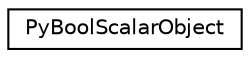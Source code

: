 digraph "Graphical Class Hierarchy"
{
 // LATEX_PDF_SIZE
  edge [fontname="Helvetica",fontsize="10",labelfontname="Helvetica",labelfontsize="10"];
  node [fontname="Helvetica",fontsize="10",shape=record];
  rankdir="LR";
  Node0 [label="PyBoolScalarObject",height=0.2,width=0.4,color="black", fillcolor="white", style="filled",URL="$structPyBoolScalarObject.html",tooltip=" "];
}
